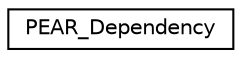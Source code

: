 digraph "Graphical Class Hierarchy"
{
 // LATEX_PDF_SIZE
  edge [fontname="Helvetica",fontsize="10",labelfontname="Helvetica",labelfontsize="10"];
  node [fontname="Helvetica",fontsize="10",shape=record];
  rankdir="LR";
  Node0 [label="PEAR_Dependency",height=0.2,width=0.4,color="black", fillcolor="white", style="filled",URL="$classPEAR__Dependency.html",tooltip=" "];
}
